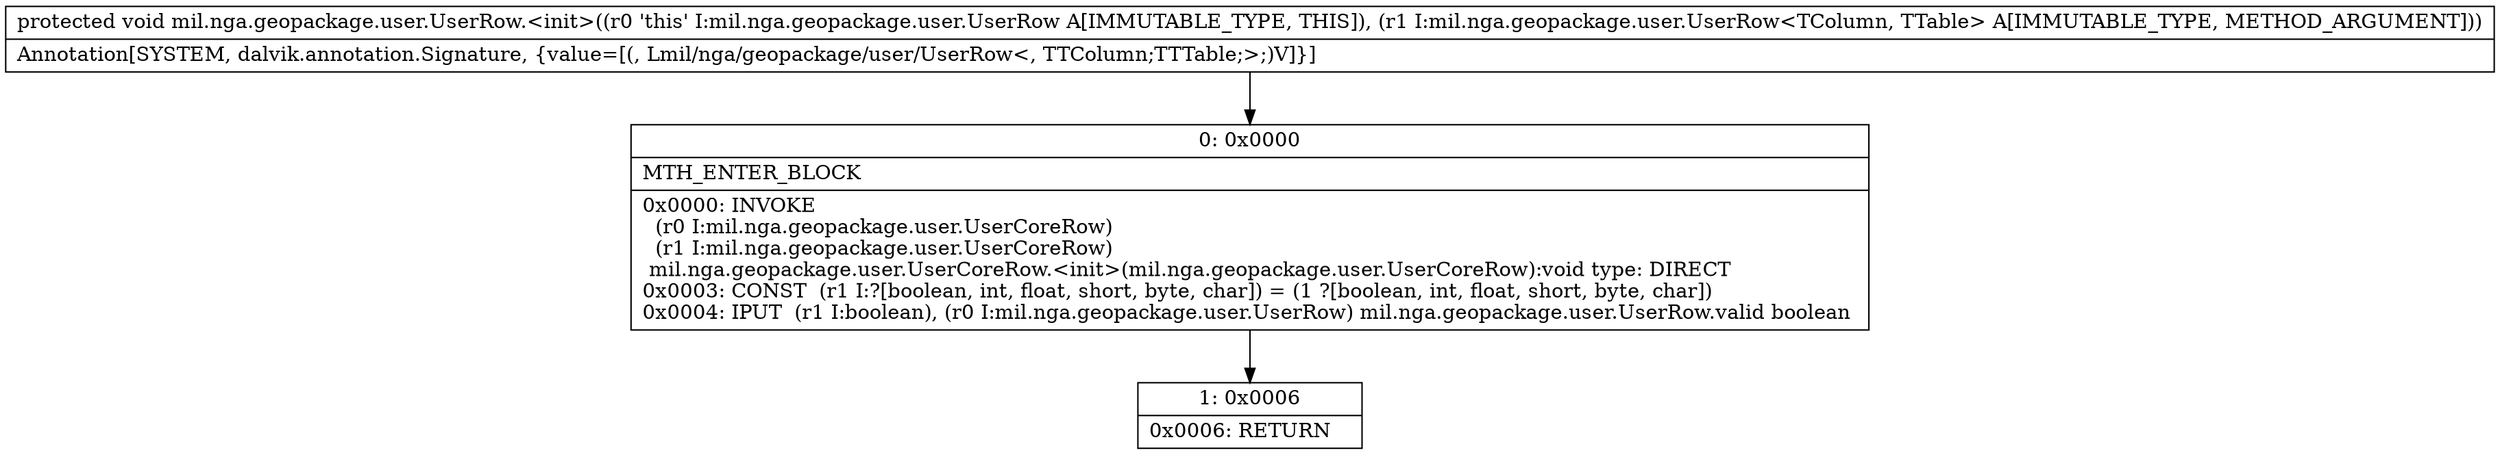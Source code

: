 digraph "CFG formil.nga.geopackage.user.UserRow.\<init\>(Lmil\/nga\/geopackage\/user\/UserRow;)V" {
Node_0 [shape=record,label="{0\:\ 0x0000|MTH_ENTER_BLOCK\l|0x0000: INVOKE  \l  (r0 I:mil.nga.geopackage.user.UserCoreRow)\l  (r1 I:mil.nga.geopackage.user.UserCoreRow)\l mil.nga.geopackage.user.UserCoreRow.\<init\>(mil.nga.geopackage.user.UserCoreRow):void type: DIRECT \l0x0003: CONST  (r1 I:?[boolean, int, float, short, byte, char]) = (1 ?[boolean, int, float, short, byte, char]) \l0x0004: IPUT  (r1 I:boolean), (r0 I:mil.nga.geopackage.user.UserRow) mil.nga.geopackage.user.UserRow.valid boolean \l}"];
Node_1 [shape=record,label="{1\:\ 0x0006|0x0006: RETURN   \l}"];
MethodNode[shape=record,label="{protected void mil.nga.geopackage.user.UserRow.\<init\>((r0 'this' I:mil.nga.geopackage.user.UserRow A[IMMUTABLE_TYPE, THIS]), (r1 I:mil.nga.geopackage.user.UserRow\<TColumn, TTable\> A[IMMUTABLE_TYPE, METHOD_ARGUMENT]))  | Annotation[SYSTEM, dalvik.annotation.Signature, \{value=[(, Lmil\/nga\/geopackage\/user\/UserRow\<, TTColumn;TTTable;\>;)V]\}]\l}"];
MethodNode -> Node_0;
Node_0 -> Node_1;
}

